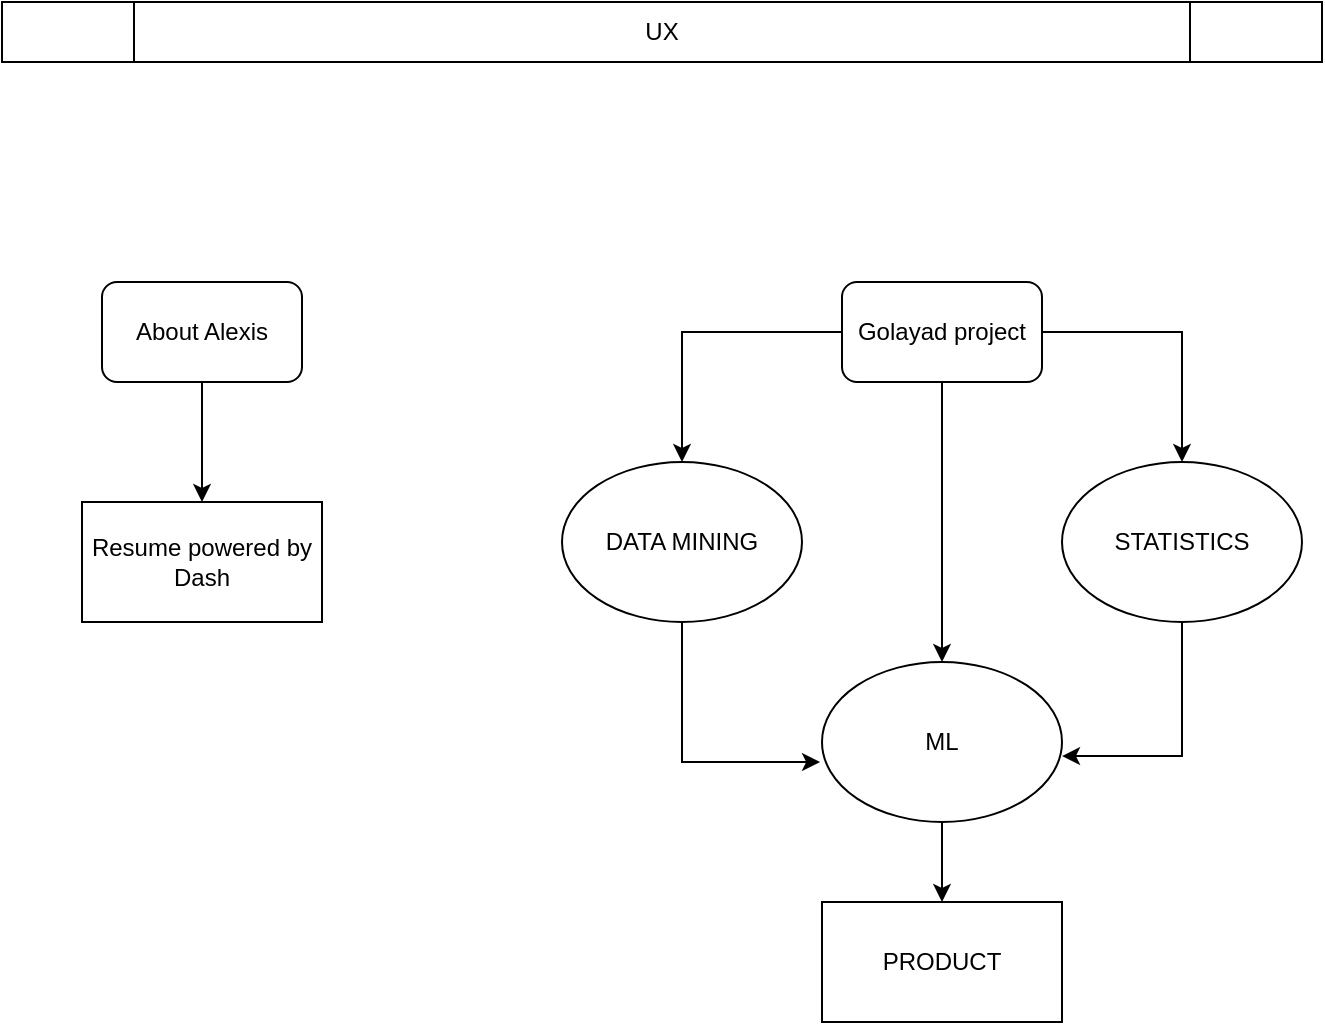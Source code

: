 <mxfile version="21.3.2" type="github">
  <diagram name="Página-1" id="PS6HcJ7HZZJY3rNnJTCk">
    <mxGraphModel dx="880" dy="522" grid="1" gridSize="10" guides="1" tooltips="1" connect="1" arrows="1" fold="1" page="1" pageScale="1" pageWidth="827" pageHeight="1169" math="0" shadow="0">
      <root>
        <mxCell id="0" />
        <mxCell id="1" parent="0" />
        <mxCell id="flUoCP-fJLC-gR7RB-B5-2" value="UX" style="shape=process;whiteSpace=wrap;html=1;backgroundOutline=1;" vertex="1" parent="1">
          <mxGeometry x="90" y="10" width="660" height="30" as="geometry" />
        </mxCell>
        <mxCell id="flUoCP-fJLC-gR7RB-B5-18" style="edgeStyle=orthogonalEdgeStyle;rounded=0;orthogonalLoop=1;jettySize=auto;html=1;exitX=0.5;exitY=1;exitDx=0;exitDy=0;" edge="1" parent="1" source="flUoCP-fJLC-gR7RB-B5-3" target="flUoCP-fJLC-gR7RB-B5-5">
          <mxGeometry relative="1" as="geometry" />
        </mxCell>
        <mxCell id="flUoCP-fJLC-gR7RB-B5-3" value="About Alexis" style="rounded=1;whiteSpace=wrap;html=1;" vertex="1" parent="1">
          <mxGeometry x="140" y="150" width="100" height="50" as="geometry" />
        </mxCell>
        <mxCell id="flUoCP-fJLC-gR7RB-B5-11" style="edgeStyle=orthogonalEdgeStyle;rounded=0;orthogonalLoop=1;jettySize=auto;html=1;entryX=0.5;entryY=0;entryDx=0;entryDy=0;" edge="1" parent="1" source="flUoCP-fJLC-gR7RB-B5-4" target="flUoCP-fJLC-gR7RB-B5-6">
          <mxGeometry relative="1" as="geometry" />
        </mxCell>
        <mxCell id="flUoCP-fJLC-gR7RB-B5-12" style="edgeStyle=orthogonalEdgeStyle;rounded=0;orthogonalLoop=1;jettySize=auto;html=1;exitX=1;exitY=0.5;exitDx=0;exitDy=0;entryX=0.5;entryY=0;entryDx=0;entryDy=0;" edge="1" parent="1" source="flUoCP-fJLC-gR7RB-B5-4" target="flUoCP-fJLC-gR7RB-B5-7">
          <mxGeometry relative="1" as="geometry" />
        </mxCell>
        <mxCell id="flUoCP-fJLC-gR7RB-B5-13" style="edgeStyle=orthogonalEdgeStyle;rounded=0;orthogonalLoop=1;jettySize=auto;html=1;exitX=0.5;exitY=1;exitDx=0;exitDy=0;entryX=0.5;entryY=0;entryDx=0;entryDy=0;" edge="1" parent="1" source="flUoCP-fJLC-gR7RB-B5-4" target="flUoCP-fJLC-gR7RB-B5-8">
          <mxGeometry relative="1" as="geometry" />
        </mxCell>
        <mxCell id="flUoCP-fJLC-gR7RB-B5-4" value="Golayad project" style="rounded=1;whiteSpace=wrap;html=1;" vertex="1" parent="1">
          <mxGeometry x="510" y="150" width="100" height="50" as="geometry" />
        </mxCell>
        <mxCell id="flUoCP-fJLC-gR7RB-B5-5" value="Resume powered by Dash" style="rounded=0;whiteSpace=wrap;html=1;" vertex="1" parent="1">
          <mxGeometry x="130" y="260" width="120" height="60" as="geometry" />
        </mxCell>
        <mxCell id="flUoCP-fJLC-gR7RB-B5-15" style="edgeStyle=orthogonalEdgeStyle;rounded=0;orthogonalLoop=1;jettySize=auto;html=1;exitX=0.5;exitY=1;exitDx=0;exitDy=0;entryX=-0.008;entryY=0.625;entryDx=0;entryDy=0;entryPerimeter=0;" edge="1" parent="1" source="flUoCP-fJLC-gR7RB-B5-6" target="flUoCP-fJLC-gR7RB-B5-8">
          <mxGeometry relative="1" as="geometry" />
        </mxCell>
        <mxCell id="flUoCP-fJLC-gR7RB-B5-6" value="DATA MINING" style="ellipse;whiteSpace=wrap;html=1;" vertex="1" parent="1">
          <mxGeometry x="370" y="240" width="120" height="80" as="geometry" />
        </mxCell>
        <mxCell id="flUoCP-fJLC-gR7RB-B5-14" style="edgeStyle=orthogonalEdgeStyle;rounded=0;orthogonalLoop=1;jettySize=auto;html=1;exitX=0.5;exitY=1;exitDx=0;exitDy=0;entryX=1;entryY=0.588;entryDx=0;entryDy=0;entryPerimeter=0;" edge="1" parent="1" source="flUoCP-fJLC-gR7RB-B5-7" target="flUoCP-fJLC-gR7RB-B5-8">
          <mxGeometry relative="1" as="geometry" />
        </mxCell>
        <mxCell id="flUoCP-fJLC-gR7RB-B5-7" value="STATISTICS" style="ellipse;whiteSpace=wrap;html=1;" vertex="1" parent="1">
          <mxGeometry x="620" y="240" width="120" height="80" as="geometry" />
        </mxCell>
        <mxCell id="flUoCP-fJLC-gR7RB-B5-17" style="edgeStyle=orthogonalEdgeStyle;rounded=0;orthogonalLoop=1;jettySize=auto;html=1;exitX=0.5;exitY=1;exitDx=0;exitDy=0;entryX=0.5;entryY=0;entryDx=0;entryDy=0;" edge="1" parent="1" source="flUoCP-fJLC-gR7RB-B5-8" target="flUoCP-fJLC-gR7RB-B5-16">
          <mxGeometry relative="1" as="geometry" />
        </mxCell>
        <mxCell id="flUoCP-fJLC-gR7RB-B5-8" value="ML" style="ellipse;whiteSpace=wrap;html=1;" vertex="1" parent="1">
          <mxGeometry x="500" y="340" width="120" height="80" as="geometry" />
        </mxCell>
        <mxCell id="flUoCP-fJLC-gR7RB-B5-16" value="PRODUCT" style="rounded=0;whiteSpace=wrap;html=1;" vertex="1" parent="1">
          <mxGeometry x="500" y="460" width="120" height="60" as="geometry" />
        </mxCell>
      </root>
    </mxGraphModel>
  </diagram>
</mxfile>

